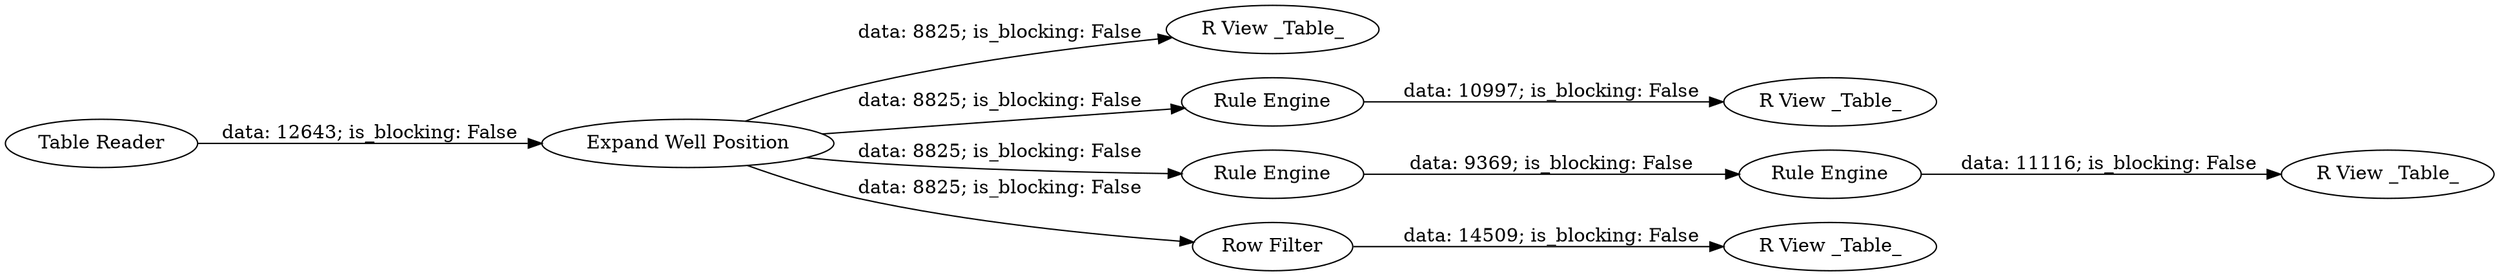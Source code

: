 digraph {
	"3387131706336524067_267" [label="R View _Table_"]
	"3387131706336524067_259" [label="R View _Table_"]
	"3387131706336524067_257" [label="Expand Well Position"]
	"3387131706336524067_265" [label="Rule Engine"]
	"3387131706336524067_189" [label="R View _Table_"]
	"3387131706336524067_264" [label="Rule Engine"]
	"3387131706336524067_268" [label="Row Filter"]
	"3387131706336524067_266" [label="Rule Engine"]
	"3387131706336524067_275" [label="Table Reader"]
	"3387131706336524067_263" [label="R View _Table_"]
	"3387131706336524067_257" -> "3387131706336524067_268" [label="data: 8825; is_blocking: False"]
	"3387131706336524067_257" -> "3387131706336524067_267" [label="data: 8825; is_blocking: False"]
	"3387131706336524067_265" -> "3387131706336524067_189" [label="data: 10997; is_blocking: False"]
	"3387131706336524067_275" -> "3387131706336524067_257" [label="data: 12643; is_blocking: False"]
	"3387131706336524067_257" -> "3387131706336524067_265" [label="data: 8825; is_blocking: False"]
	"3387131706336524067_257" -> "3387131706336524067_264" [label="data: 8825; is_blocking: False"]
	"3387131706336524067_266" -> "3387131706336524067_263" [label="data: 11116; is_blocking: False"]
	"3387131706336524067_268" -> "3387131706336524067_259" [label="data: 14509; is_blocking: False"]
	"3387131706336524067_264" -> "3387131706336524067_266" [label="data: 9369; is_blocking: False"]
	rankdir=LR
}
